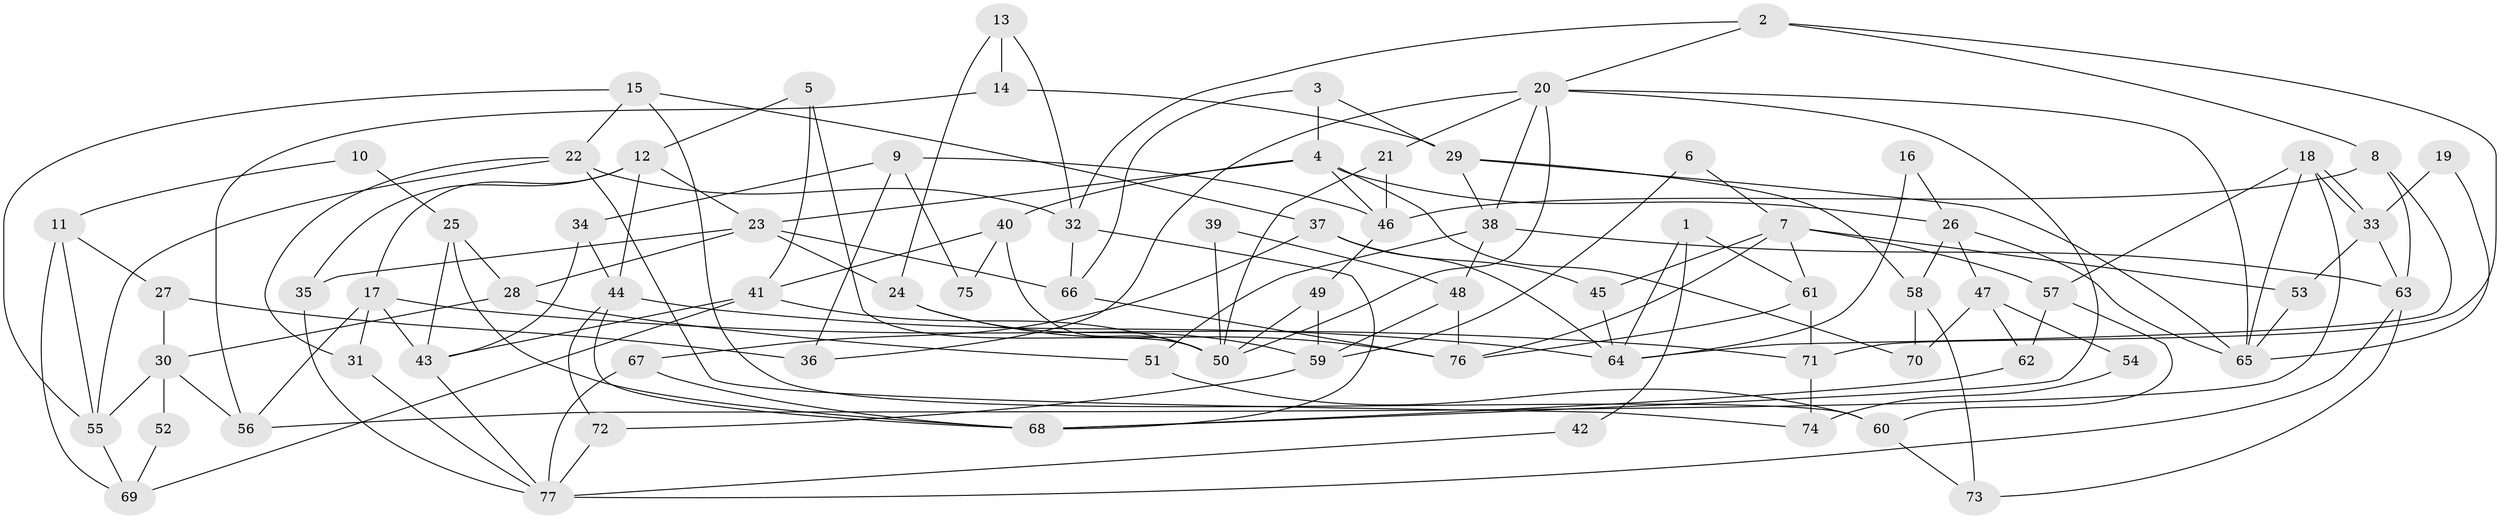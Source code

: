 // Generated by graph-tools (version 1.1) at 2025/02/03/09/25 03:02:15]
// undirected, 77 vertices, 154 edges
graph export_dot {
graph [start="1"]
  node [color=gray90,style=filled];
  1;
  2;
  3;
  4;
  5;
  6;
  7;
  8;
  9;
  10;
  11;
  12;
  13;
  14;
  15;
  16;
  17;
  18;
  19;
  20;
  21;
  22;
  23;
  24;
  25;
  26;
  27;
  28;
  29;
  30;
  31;
  32;
  33;
  34;
  35;
  36;
  37;
  38;
  39;
  40;
  41;
  42;
  43;
  44;
  45;
  46;
  47;
  48;
  49;
  50;
  51;
  52;
  53;
  54;
  55;
  56;
  57;
  58;
  59;
  60;
  61;
  62;
  63;
  64;
  65;
  66;
  67;
  68;
  69;
  70;
  71;
  72;
  73;
  74;
  75;
  76;
  77;
  1 -- 61;
  1 -- 64;
  1 -- 42;
  2 -- 8;
  2 -- 20;
  2 -- 32;
  2 -- 71;
  3 -- 66;
  3 -- 29;
  3 -- 4;
  4 -- 26;
  4 -- 23;
  4 -- 40;
  4 -- 46;
  4 -- 70;
  5 -- 12;
  5 -- 41;
  5 -- 50;
  6 -- 59;
  6 -- 7;
  7 -- 57;
  7 -- 61;
  7 -- 45;
  7 -- 53;
  7 -- 76;
  8 -- 64;
  8 -- 63;
  8 -- 46;
  9 -- 46;
  9 -- 36;
  9 -- 34;
  9 -- 75;
  10 -- 11;
  10 -- 25;
  11 -- 55;
  11 -- 69;
  11 -- 27;
  12 -- 35;
  12 -- 23;
  12 -- 17;
  12 -- 44;
  13 -- 24;
  13 -- 32;
  13 -- 14;
  14 -- 29;
  14 -- 56;
  15 -- 60;
  15 -- 37;
  15 -- 22;
  15 -- 55;
  16 -- 64;
  16 -- 26;
  17 -- 56;
  17 -- 31;
  17 -- 43;
  17 -- 71;
  18 -- 33;
  18 -- 33;
  18 -- 56;
  18 -- 57;
  18 -- 65;
  19 -- 65;
  19 -- 33;
  20 -- 21;
  20 -- 68;
  20 -- 36;
  20 -- 38;
  20 -- 50;
  20 -- 65;
  21 -- 50;
  21 -- 46;
  22 -- 31;
  22 -- 32;
  22 -- 55;
  22 -- 74;
  23 -- 24;
  23 -- 28;
  23 -- 35;
  23 -- 66;
  24 -- 59;
  24 -- 76;
  25 -- 68;
  25 -- 43;
  25 -- 28;
  26 -- 65;
  26 -- 58;
  26 -- 47;
  27 -- 30;
  27 -- 36;
  28 -- 30;
  28 -- 51;
  29 -- 65;
  29 -- 38;
  29 -- 58;
  30 -- 55;
  30 -- 52;
  30 -- 56;
  31 -- 77;
  32 -- 66;
  32 -- 68;
  33 -- 53;
  33 -- 63;
  34 -- 43;
  34 -- 44;
  35 -- 77;
  37 -- 67;
  37 -- 45;
  37 -- 64;
  38 -- 48;
  38 -- 51;
  38 -- 63;
  39 -- 48;
  39 -- 50;
  40 -- 50;
  40 -- 41;
  40 -- 75;
  41 -- 50;
  41 -- 43;
  41 -- 69;
  42 -- 77;
  43 -- 77;
  44 -- 64;
  44 -- 68;
  44 -- 72;
  45 -- 64;
  46 -- 49;
  47 -- 62;
  47 -- 54;
  47 -- 70;
  48 -- 59;
  48 -- 76;
  49 -- 50;
  49 -- 59;
  51 -- 60;
  52 -- 69;
  53 -- 65;
  54 -- 74;
  55 -- 69;
  57 -- 60;
  57 -- 62;
  58 -- 70;
  58 -- 73;
  59 -- 72;
  60 -- 73;
  61 -- 71;
  61 -- 76;
  62 -- 68;
  63 -- 73;
  63 -- 77;
  66 -- 76;
  67 -- 77;
  67 -- 68;
  71 -- 74;
  72 -- 77;
}

